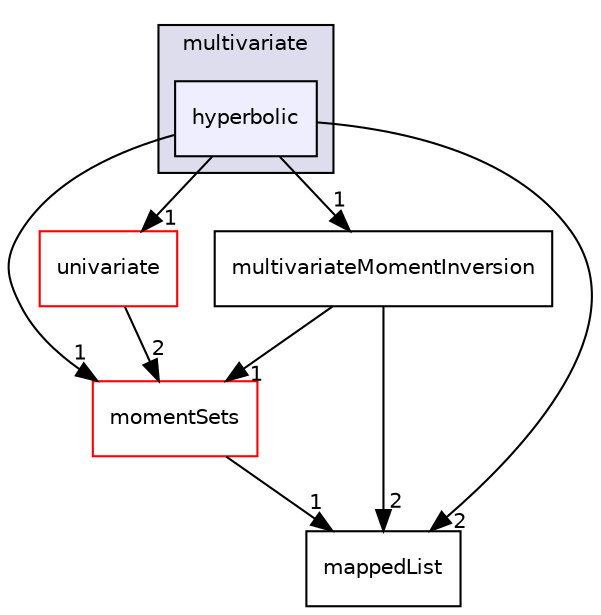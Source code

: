 digraph "hyperbolic" {
  bgcolor=transparent;
  compound=true
  node [ fontsize="10", fontname="Helvetica"];
  edge [ labelfontsize="10", labelfontname="Helvetica"];
  subgraph clusterdir_a727253ad871f360830950009662c355 {
    graph [ bgcolor="#ddddee", pencolor="black", label="multivariate" fontname="Helvetica", fontsize="10", URL="dir_a727253ad871f360830950009662c355.html"]
  dir_caf286c4878a255bd17ec734a9e9f7d8 [shape=box, label="hyperbolic", style="filled", fillcolor="#eeeeff", pencolor="black", URL="dir_caf286c4878a255bd17ec734a9e9f7d8.html"];
  }
  dir_28a10e058b67f0d7e124cb3c5246e6cb [shape=box label="momentSets" color="red" URL="dir_28a10e058b67f0d7e124cb3c5246e6cb.html"];
  dir_2410bdd35d6682ee1bbbb57a8d6422ac [shape=box label="multivariateMomentInversion" URL="dir_2410bdd35d6682ee1bbbb57a8d6422ac.html"];
  dir_987bd2a8a4b3ec7be1bd9f4b3cda3f9a [shape=box label="mappedList" URL="dir_987bd2a8a4b3ec7be1bd9f4b3cda3f9a.html"];
  dir_224f5f7c837ec5f1a50cf8e5b44c5959 [shape=box label="univariate" color="red" URL="dir_224f5f7c837ec5f1a50cf8e5b44c5959.html"];
  dir_28a10e058b67f0d7e124cb3c5246e6cb->dir_987bd2a8a4b3ec7be1bd9f4b3cda3f9a [headlabel="1", labeldistance=1.5 headhref="dir_000239_000226.html"];
  dir_2410bdd35d6682ee1bbbb57a8d6422ac->dir_28a10e058b67f0d7e124cb3c5246e6cb [headlabel="1", labeldistance=1.5 headhref="dir_000246_000239.html"];
  dir_2410bdd35d6682ee1bbbb57a8d6422ac->dir_987bd2a8a4b3ec7be1bd9f4b3cda3f9a [headlabel="2", labeldistance=1.5 headhref="dir_000246_000226.html"];
  dir_caf286c4878a255bd17ec734a9e9f7d8->dir_28a10e058b67f0d7e124cb3c5246e6cb [headlabel="1", labeldistance=1.5 headhref="dir_000188_000239.html"];
  dir_caf286c4878a255bd17ec734a9e9f7d8->dir_2410bdd35d6682ee1bbbb57a8d6422ac [headlabel="1", labeldistance=1.5 headhref="dir_000188_000246.html"];
  dir_caf286c4878a255bd17ec734a9e9f7d8->dir_987bd2a8a4b3ec7be1bd9f4b3cda3f9a [headlabel="2", labeldistance=1.5 headhref="dir_000188_000226.html"];
  dir_caf286c4878a255bd17ec734a9e9f7d8->dir_224f5f7c837ec5f1a50cf8e5b44c5959 [headlabel="1", labeldistance=1.5 headhref="dir_000188_000049.html"];
  dir_224f5f7c837ec5f1a50cf8e5b44c5959->dir_28a10e058b67f0d7e124cb3c5246e6cb [headlabel="2", labeldistance=1.5 headhref="dir_000049_000239.html"];
}
